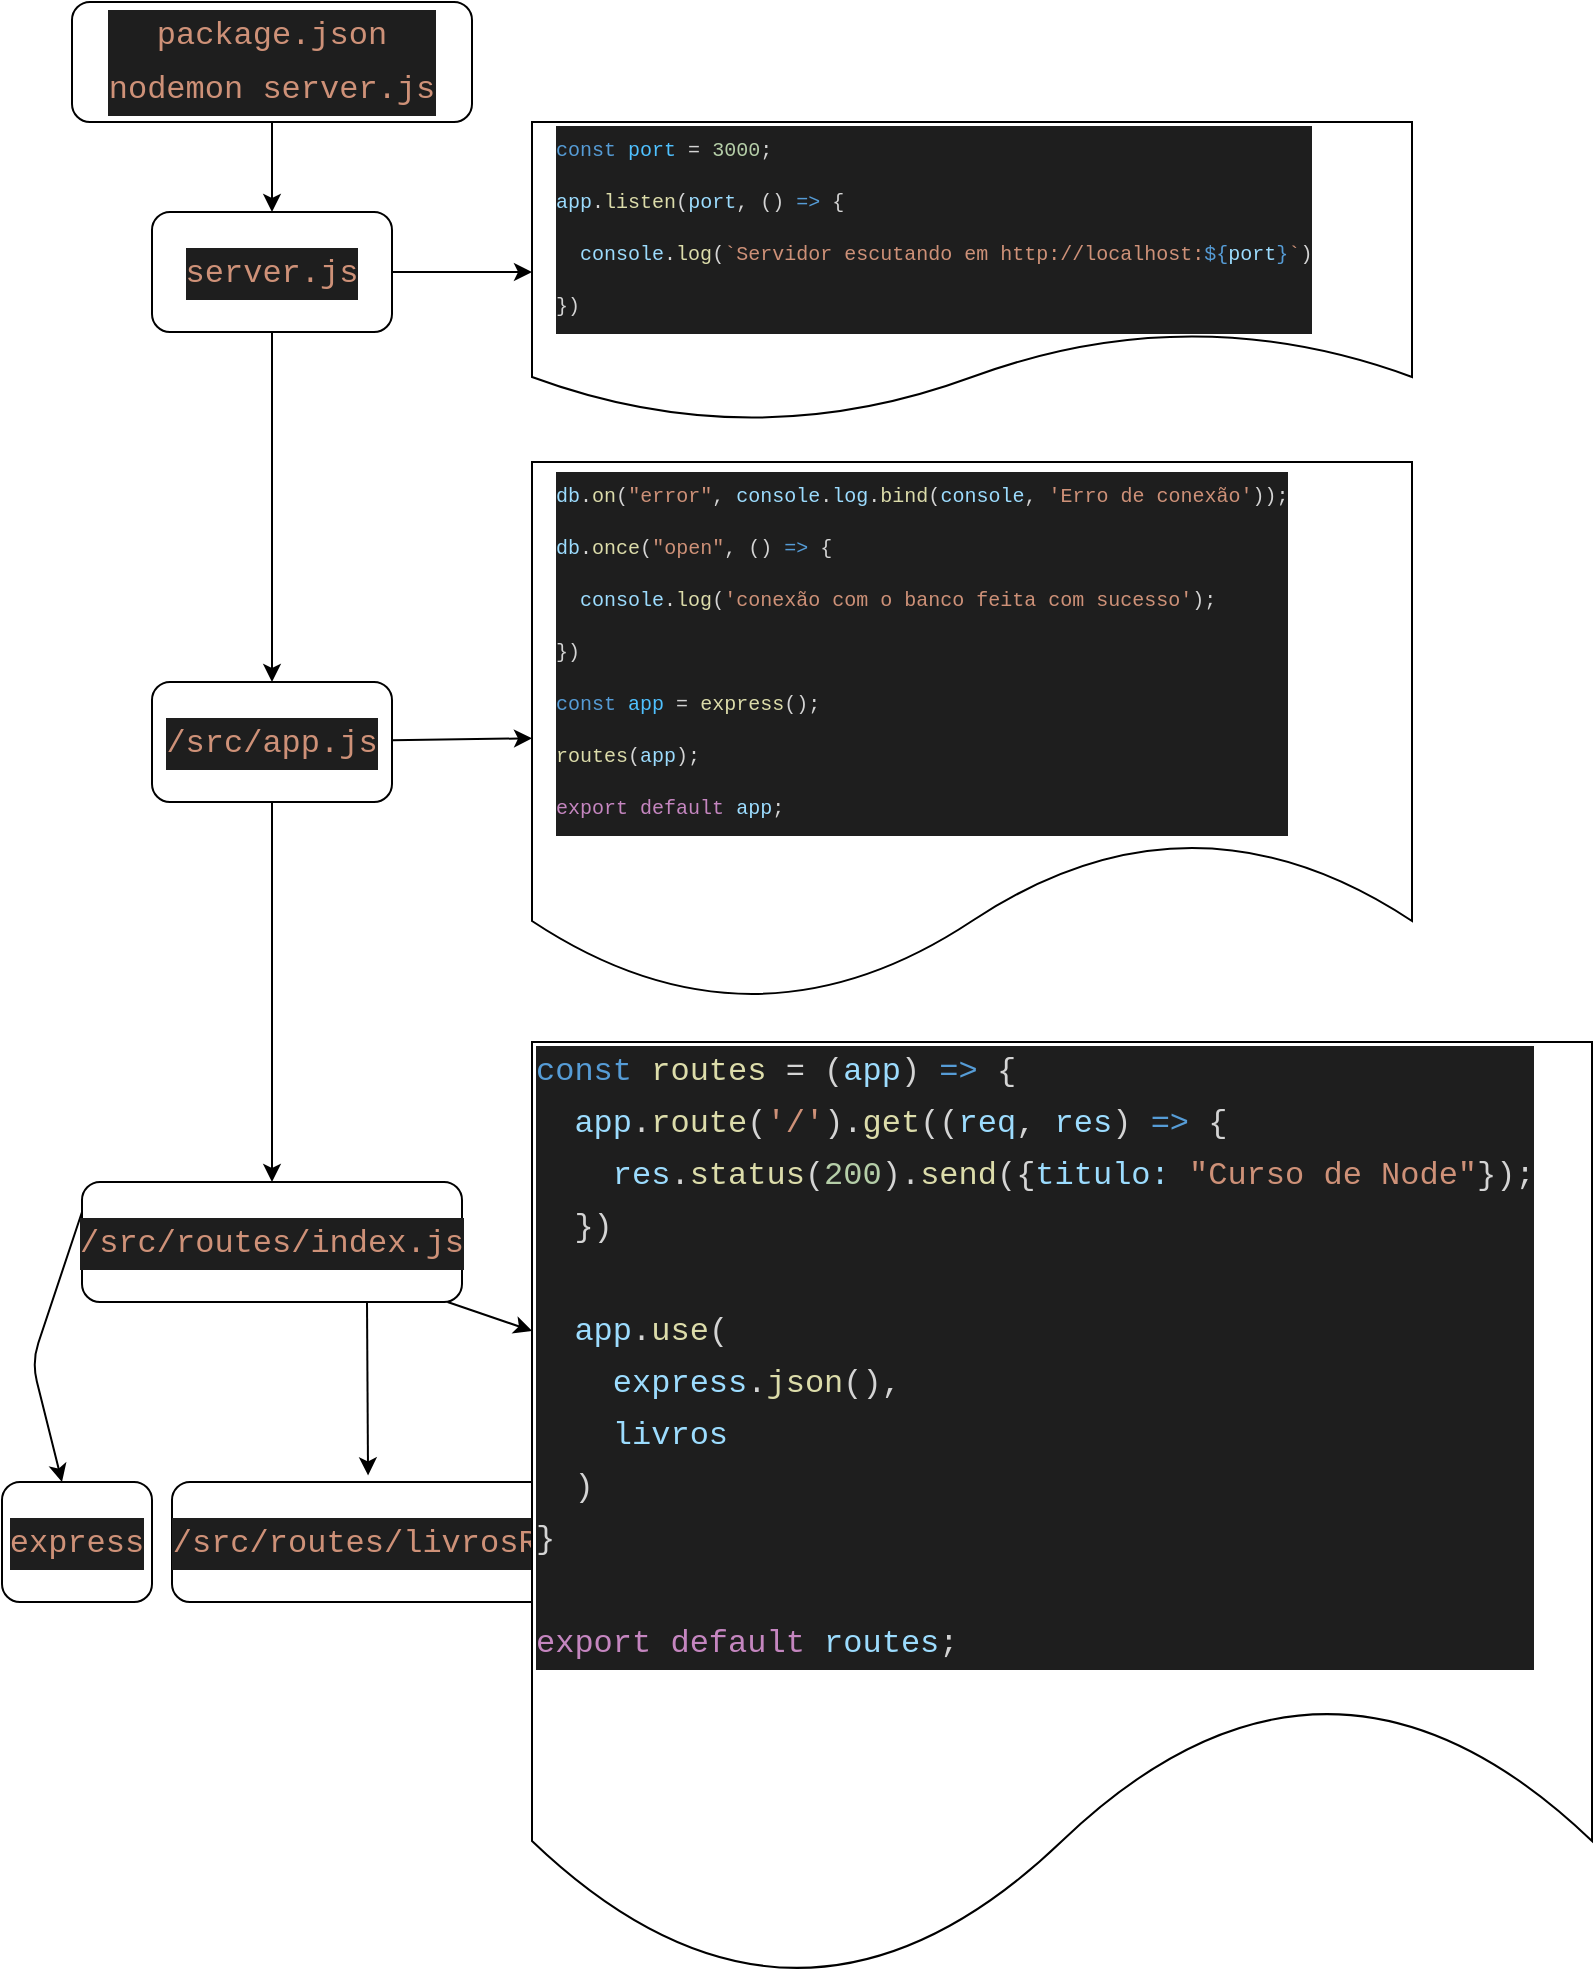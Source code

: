<mxfile>
    <diagram id="XgIC--hMKknNDpsjKz-m" name="Page-1">
        <mxGraphModel dx="1490" dy="1238" grid="1" gridSize="10" guides="1" tooltips="1" connect="1" arrows="1" fold="1" page="1" pageScale="1" pageWidth="850" pageHeight="1100" math="0" shadow="0">
            <root>
                <mxCell id="0"/>
                <mxCell id="1" parent="0"/>
                <mxCell id="4" value="" style="edgeStyle=none;html=1;" edge="1" parent="1" source="2" target="3">
                    <mxGeometry relative="1" as="geometry"/>
                </mxCell>
                <mxCell id="6" value="" style="edgeStyle=none;html=1;" edge="1" parent="1" source="5" target="2">
                    <mxGeometry relative="1" as="geometry"/>
                </mxCell>
                <mxCell id="8" value="" style="edgeStyle=none;html=1;" edge="1" parent="1" source="2" target="7">
                    <mxGeometry relative="1" as="geometry"/>
                </mxCell>
                <mxCell id="2" value="&lt;div style=&quot;color: rgb(212, 212, 212); background-color: rgb(30, 30, 30); font-family: &amp;quot;JetBrains Mono&amp;quot;, Consolas, &amp;quot;Courier New&amp;quot;, monospace; font-size: 16px; line-height: 26px;&quot;&gt;&lt;span style=&quot;color: #ce9178;&quot;&gt;server.js&lt;/span&gt;&lt;/div&gt;" style="rounded=1;whiteSpace=wrap;html=1;" vertex="1" parent="1">
                    <mxGeometry x="90" y="115" width="120" height="60" as="geometry"/>
                </mxCell>
                <mxCell id="10" value="" style="edgeStyle=none;html=1;fontSize=10;" edge="1" parent="1" source="3" target="9">
                    <mxGeometry relative="1" as="geometry"/>
                </mxCell>
                <mxCell id="14" value="" style="edgeStyle=none;html=1;fontSize=10;" edge="1" parent="1" source="3" target="13">
                    <mxGeometry relative="1" as="geometry"/>
                </mxCell>
                <mxCell id="3" value="&lt;div style=&quot;color: rgb(212, 212, 212); background-color: rgb(30, 30, 30); font-family: &amp;quot;JetBrains Mono&amp;quot;, Consolas, &amp;quot;Courier New&amp;quot;, monospace; font-size: 16px; line-height: 26px;&quot;&gt;&lt;span style=&quot;color: #ce9178;&quot;&gt;/src/app.js&lt;/span&gt;&lt;/div&gt;" style="whiteSpace=wrap;html=1;rounded=1;" vertex="1" parent="1">
                    <mxGeometry x="90" y="350" width="120" height="60" as="geometry"/>
                </mxCell>
                <mxCell id="5" value="&lt;div style=&quot;background-color: rgb(30, 30, 30); line-height: 26px;&quot;&gt;&lt;font face=&quot;JetBrains Mono, Consolas, Courier New, monospace&quot; color=&quot;#ce9178&quot;&gt;&lt;span style=&quot;font-size: 16px;&quot;&gt;package.json&lt;/span&gt;&lt;/font&gt;&lt;br&gt;&lt;/div&gt;&lt;div style=&quot;background-color: rgb(30, 30, 30); line-height: 26px;&quot;&gt;&lt;div style=&quot;color: rgb(212, 212, 212); font-family: &amp;quot;JetBrains Mono&amp;quot;, Consolas, &amp;quot;Courier New&amp;quot;, monospace; font-size: 16px; line-height: 26px;&quot;&gt;&lt;span style=&quot;color: #ce9178;&quot;&gt;nodemon server.js&lt;/span&gt;&lt;/div&gt;&lt;/div&gt;" style="rounded=1;whiteSpace=wrap;html=1;" vertex="1" parent="1">
                    <mxGeometry x="50" y="10" width="200" height="60" as="geometry"/>
                </mxCell>
                <mxCell id="7" value="&lt;div style=&quot;color: rgb(212, 212, 212); background-color: rgb(30, 30, 30); font-family: &amp;quot;JetBrains Mono&amp;quot;, Consolas, &amp;quot;Courier New&amp;quot;, monospace; font-size: 10px; line-height: 26px;&quot;&gt;&lt;div style=&quot;font-size: 10px;&quot;&gt;&lt;span style=&quot;color: rgb(86, 156, 214); font-size: 10px;&quot;&gt;const&lt;/span&gt; &lt;span style=&quot;color: rgb(79, 193, 255); font-size: 10px;&quot;&gt;port&lt;/span&gt; = &lt;span style=&quot;color: rgb(181, 206, 168); font-size: 10px;&quot;&gt;3000&lt;/span&gt;;&lt;/div&gt;&lt;div style=&quot;font-size: 10px;&quot;&gt;&lt;span style=&quot;color: rgb(156, 220, 254); font-size: 10px;&quot;&gt;app&lt;/span&gt;.&lt;span style=&quot;color: rgb(220, 220, 170); font-size: 10px;&quot;&gt;listen&lt;/span&gt;(&lt;span style=&quot;color: rgb(156, 220, 254); font-size: 10px;&quot;&gt;port&lt;/span&gt;, () &lt;span style=&quot;color: rgb(86, 156, 214); font-size: 10px;&quot;&gt;=&amp;gt;&lt;/span&gt; {&lt;/div&gt;&lt;div style=&quot;font-size: 10px;&quot;&gt;&amp;nbsp; &lt;span style=&quot;color: rgb(156, 220, 254); font-size: 10px;&quot;&gt;console&lt;/span&gt;.&lt;span style=&quot;color: rgb(220, 220, 170); font-size: 10px;&quot;&gt;log&lt;/span&gt;(&lt;span style=&quot;color: rgb(206, 145, 120); font-size: 10px;&quot;&gt;`Servidor escutando em http://localhost:&lt;/span&gt;&lt;span style=&quot;color: rgb(86, 156, 214); font-size: 10px;&quot;&gt;${&lt;/span&gt;&lt;span style=&quot;color: rgb(156, 220, 254); font-size: 10px;&quot;&gt;port&lt;/span&gt;&lt;span style=&quot;color: rgb(86, 156, 214); font-size: 10px;&quot;&gt;}&lt;/span&gt;&lt;span style=&quot;color: rgb(206, 145, 120); font-size: 10px;&quot;&gt;`&lt;/span&gt;)&lt;/div&gt;&lt;div style=&quot;font-size: 10px;&quot;&gt;})&lt;/div&gt;&lt;/div&gt;" style="shape=document;whiteSpace=wrap;html=1;boundedLbl=1;rounded=1;align=left;fontSize=10;spacingLeft=10;" vertex="1" parent="1">
                    <mxGeometry x="280" y="70" width="440" height="150" as="geometry"/>
                </mxCell>
                <mxCell id="18" value="" style="edgeStyle=none;html=1;fontSize=10;exitX=0;exitY=0.25;exitDx=0;exitDy=0;" edge="1" parent="1" source="9" target="17">
                    <mxGeometry relative="1" as="geometry">
                        <Array as="points">
                            <mxPoint x="30" y="690"/>
                        </Array>
                    </mxGeometry>
                </mxCell>
                <mxCell id="20" value="" style="edgeStyle=none;html=1;fontSize=10;exitX=0.75;exitY=1;exitDx=0;exitDy=0;entryX=0.377;entryY=-0.055;entryDx=0;entryDy=0;entryPerimeter=0;" edge="1" parent="1" source="9" target="19">
                    <mxGeometry relative="1" as="geometry"/>
                </mxCell>
                <mxCell id="22" value="" style="edgeStyle=none;html=1;fontSize=10;" edge="1" parent="1" source="9" target="21">
                    <mxGeometry relative="1" as="geometry"/>
                </mxCell>
                <mxCell id="9" value="&lt;div style=&quot;color: rgb(212, 212, 212); background-color: rgb(30, 30, 30); font-family: &amp;quot;JetBrains Mono&amp;quot;, Consolas, &amp;quot;Courier New&amp;quot;, monospace; font-size: 16px; line-height: 26px;&quot;&gt;&lt;div style=&quot;line-height: 26px;&quot;&gt;&lt;span style=&quot;color: #ce9178;&quot;&gt;/src/routes/index.js&lt;/span&gt;&lt;/div&gt;&lt;/div&gt;" style="whiteSpace=wrap;html=1;rounded=1;" vertex="1" parent="1">
                    <mxGeometry x="55" y="600" width="190" height="60" as="geometry"/>
                </mxCell>
                <mxCell id="13" value="&lt;div style=&quot;color: rgb(212, 212, 212); background-color: rgb(30, 30, 30); font-family: &amp;quot;JetBrains Mono&amp;quot;, Consolas, &amp;quot;Courier New&amp;quot;, monospace; font-size: 10px; line-height: 26px;&quot;&gt;&lt;div style=&quot;font-size: 10px;&quot;&gt;&lt;span style=&quot;color: rgb(156, 220, 254); font-size: 10px;&quot;&gt;db&lt;/span&gt;.&lt;span style=&quot;color: rgb(220, 220, 170); font-size: 10px;&quot;&gt;on&lt;/span&gt;(&lt;span style=&quot;color: rgb(206, 145, 120); font-size: 10px;&quot;&gt;&quot;error&quot;&lt;/span&gt;, &lt;span style=&quot;color: rgb(156, 220, 254); font-size: 10px;&quot;&gt;console&lt;/span&gt;.&lt;span style=&quot;color: rgb(156, 220, 254); font-size: 10px;&quot;&gt;log&lt;/span&gt;.&lt;span style=&quot;color: rgb(220, 220, 170); font-size: 10px;&quot;&gt;bind&lt;/span&gt;(&lt;span style=&quot;color: rgb(156, 220, 254); font-size: 10px;&quot;&gt;console&lt;/span&gt;, &lt;span style=&quot;color: rgb(206, 145, 120); font-size: 10px;&quot;&gt;'Erro de conexão'&lt;/span&gt;));&lt;/div&gt;&lt;div style=&quot;font-size: 10px;&quot;&gt;&lt;span style=&quot;color: rgb(156, 220, 254); font-size: 10px;&quot;&gt;db&lt;/span&gt;.&lt;span style=&quot;color: rgb(220, 220, 170); font-size: 10px;&quot;&gt;once&lt;/span&gt;(&lt;span style=&quot;color: rgb(206, 145, 120); font-size: 10px;&quot;&gt;&quot;open&quot;&lt;/span&gt;, () &lt;span style=&quot;color: rgb(86, 156, 214); font-size: 10px;&quot;&gt;=&amp;gt;&lt;/span&gt; {&lt;/div&gt;&lt;div style=&quot;font-size: 10px;&quot;&gt;&amp;nbsp; &lt;span style=&quot;color: rgb(156, 220, 254); font-size: 10px;&quot;&gt;console&lt;/span&gt;.&lt;span style=&quot;color: rgb(220, 220, 170); font-size: 10px;&quot;&gt;log&lt;/span&gt;(&lt;span style=&quot;color: rgb(206, 145, 120); font-size: 10px;&quot;&gt;'conexão com o banco feita com sucesso'&lt;/span&gt;);&lt;/div&gt;&lt;div style=&quot;font-size: 10px;&quot;&gt;})&lt;/div&gt;&lt;div style=&quot;font-size: 10px;&quot;&gt;&lt;span style=&quot;color: rgb(86, 156, 214);&quot;&gt;const&lt;/span&gt; &lt;span style=&quot;color: rgb(79, 193, 255);&quot;&gt;app&lt;/span&gt; = &lt;span style=&quot;color: rgb(220, 220, 170);&quot;&gt;express&lt;/span&gt;();&lt;/div&gt;&lt;div style=&quot;font-size: 10px;&quot;&gt;&lt;span style=&quot;color: rgb(220, 220, 170); font-size: 10px;&quot;&gt;routes&lt;/span&gt;(&lt;span style=&quot;color: rgb(156, 220, 254); font-size: 10px;&quot;&gt;app&lt;/span&gt;);&lt;/div&gt;&lt;div style=&quot;font-size: 10px;&quot;&gt;&lt;span style=&quot;color: rgb(197, 134, 192); font-size: 10px;&quot;&gt;export&lt;/span&gt; &lt;span style=&quot;color: rgb(197, 134, 192); font-size: 10px;&quot;&gt;default&lt;/span&gt; &lt;span style=&quot;color: rgb(156, 220, 254); font-size: 10px;&quot;&gt;app&lt;/span&gt;;&lt;/div&gt;&lt;/div&gt;" style="shape=document;whiteSpace=wrap;html=1;boundedLbl=1;rounded=1;align=left;fontSize=10;spacingLeft=10;shadow=0;" vertex="1" parent="1">
                    <mxGeometry x="280" y="240" width="440" height="270" as="geometry"/>
                </mxCell>
                <mxCell id="17" value="&lt;div style=&quot;color: rgb(212, 212, 212); background-color: rgb(30, 30, 30); font-family: &amp;quot;JetBrains Mono&amp;quot;, Consolas, &amp;quot;Courier New&amp;quot;, monospace; font-size: 16px; line-height: 26px;&quot;&gt;&lt;div style=&quot;line-height: 26px;&quot;&gt;&lt;span style=&quot;color: #ce9178;&quot;&gt;express&lt;/span&gt;&lt;/div&gt;&lt;/div&gt;" style="whiteSpace=wrap;html=1;rounded=1;" vertex="1" parent="1">
                    <mxGeometry x="15" y="750" width="75" height="60" as="geometry"/>
                </mxCell>
                <mxCell id="19" value="&lt;div style=&quot;background-color: rgb(30, 30, 30); line-height: 26px; font-size: 16px; font-family: &amp;quot;JetBrains Mono&amp;quot;, Consolas, &amp;quot;Courier New&amp;quot;, monospace; color: rgb(212, 212, 212);&quot;&gt;&lt;div style=&quot;line-height: 26px;&quot;&gt;&lt;span style=&quot;color: #ce9178;&quot;&gt;/src/routes/&lt;/span&gt;&lt;span style=&quot;color: rgb(206, 145, 120);&quot;&gt;livrosRoutes.js&lt;/span&gt;&lt;br&gt;&lt;/div&gt;&lt;/div&gt;" style="whiteSpace=wrap;html=1;rounded=1;" vertex="1" parent="1">
                    <mxGeometry x="100" y="750" width="260" height="60" as="geometry"/>
                </mxCell>
                <mxCell id="21" value="&#10;&lt;div style=&quot;color: rgb(212, 212, 212); background-color: rgb(30, 30, 30); font-family: &amp;quot;JetBrains Mono&amp;quot;, Consolas, &amp;quot;Courier New&amp;quot;, monospace; font-weight: normal; font-size: 16px; line-height: 26px;&quot;&gt;&lt;div&gt;&lt;span style=&quot;color: #569cd6;&quot;&gt;const&lt;/span&gt;&lt;span style=&quot;color: #d4d4d4;&quot;&gt; &lt;/span&gt;&lt;span style=&quot;color: #dcdcaa;&quot;&gt;routes&lt;/span&gt;&lt;span style=&quot;color: #d4d4d4;&quot;&gt; = (&lt;/span&gt;&lt;span style=&quot;color: #9cdcfe;&quot;&gt;app&lt;/span&gt;&lt;span style=&quot;color: #d4d4d4;&quot;&gt;) &lt;/span&gt;&lt;span style=&quot;color: #569cd6;&quot;&gt;=&amp;gt;&lt;/span&gt;&lt;span style=&quot;color: #d4d4d4;&quot;&gt; {&lt;/span&gt;&lt;/div&gt;&lt;div&gt;&lt;span style=&quot;color: #d4d4d4;&quot;&gt;&amp;nbsp; &lt;/span&gt;&lt;span style=&quot;color: #9cdcfe;&quot;&gt;app&lt;/span&gt;&lt;span style=&quot;color: #d4d4d4;&quot;&gt;.&lt;/span&gt;&lt;span style=&quot;color: #dcdcaa;&quot;&gt;route&lt;/span&gt;&lt;span style=&quot;color: #d4d4d4;&quot;&gt;(&lt;/span&gt;&lt;span style=&quot;color: #ce9178;&quot;&gt;'/'&lt;/span&gt;&lt;span style=&quot;color: #d4d4d4;&quot;&gt;).&lt;/span&gt;&lt;span style=&quot;color: #dcdcaa;&quot;&gt;get&lt;/span&gt;&lt;span style=&quot;color: #d4d4d4;&quot;&gt;((&lt;/span&gt;&lt;span style=&quot;color: #9cdcfe;&quot;&gt;req&lt;/span&gt;&lt;span style=&quot;color: #d4d4d4;&quot;&gt;, &lt;/span&gt;&lt;span style=&quot;color: #9cdcfe;&quot;&gt;res&lt;/span&gt;&lt;span style=&quot;color: #d4d4d4;&quot;&gt;) &lt;/span&gt;&lt;span style=&quot;color: #569cd6;&quot;&gt;=&amp;gt;&lt;/span&gt;&lt;span style=&quot;color: #d4d4d4;&quot;&gt; {&lt;/span&gt;&lt;/div&gt;&lt;div&gt;&lt;span style=&quot;color: #d4d4d4;&quot;&gt;&amp;nbsp; &amp;nbsp; &lt;/span&gt;&lt;span style=&quot;color: #9cdcfe;&quot;&gt;res&lt;/span&gt;&lt;span style=&quot;color: #d4d4d4;&quot;&gt;.&lt;/span&gt;&lt;span style=&quot;color: #dcdcaa;&quot;&gt;status&lt;/span&gt;&lt;span style=&quot;color: #d4d4d4;&quot;&gt;(&lt;/span&gt;&lt;span style=&quot;color: #b5cea8;&quot;&gt;200&lt;/span&gt;&lt;span style=&quot;color: #d4d4d4;&quot;&gt;).&lt;/span&gt;&lt;span style=&quot;color: #dcdcaa;&quot;&gt;send&lt;/span&gt;&lt;span style=&quot;color: #d4d4d4;&quot;&gt;({&lt;/span&gt;&lt;span style=&quot;color: #9cdcfe;&quot;&gt;titulo:&lt;/span&gt;&lt;span style=&quot;color: #d4d4d4;&quot;&gt; &lt;/span&gt;&lt;span style=&quot;color: #ce9178;&quot;&gt;&quot;Curso de Node&quot;&lt;/span&gt;&lt;span style=&quot;color: #d4d4d4;&quot;&gt;});&lt;/span&gt;&lt;/div&gt;&lt;div&gt;&lt;span style=&quot;color: #d4d4d4;&quot;&gt;&amp;nbsp; })&lt;/span&gt;&lt;/div&gt;&lt;br&gt;&lt;div&gt;&lt;span style=&quot;color: #d4d4d4;&quot;&gt;&amp;nbsp; &lt;/span&gt;&lt;span style=&quot;color: #9cdcfe;&quot;&gt;app&lt;/span&gt;&lt;span style=&quot;color: #d4d4d4;&quot;&gt;.&lt;/span&gt;&lt;span style=&quot;color: #dcdcaa;&quot;&gt;use&lt;/span&gt;&lt;span style=&quot;color: #d4d4d4;&quot;&gt;(&lt;/span&gt;&lt;/div&gt;&lt;div&gt;&lt;span style=&quot;color: #d4d4d4;&quot;&gt;&amp;nbsp; &amp;nbsp; &lt;/span&gt;&lt;span style=&quot;color: #9cdcfe;&quot;&gt;express&lt;/span&gt;&lt;span style=&quot;color: #d4d4d4;&quot;&gt;.&lt;/span&gt;&lt;span style=&quot;color: #dcdcaa;&quot;&gt;json&lt;/span&gt;&lt;span style=&quot;color: #d4d4d4;&quot;&gt;(),&lt;/span&gt;&lt;/div&gt;&lt;div&gt;&lt;span style=&quot;color: #d4d4d4;&quot;&gt;&amp;nbsp; &amp;nbsp; &lt;/span&gt;&lt;span style=&quot;color: #9cdcfe;&quot;&gt;livros&lt;/span&gt;&lt;/div&gt;&lt;div&gt;&lt;span style=&quot;color: #d4d4d4;&quot;&gt;&amp;nbsp; )&lt;/span&gt;&lt;/div&gt;&lt;div&gt;&lt;span style=&quot;color: #d4d4d4;&quot;&gt;}&lt;/span&gt;&lt;/div&gt;&lt;br&gt;&lt;div&gt;&lt;span style=&quot;color: #c586c0;&quot;&gt;export&lt;/span&gt;&lt;span style=&quot;color: #d4d4d4;&quot;&gt; &lt;/span&gt;&lt;span style=&quot;color: #c586c0;&quot;&gt;default&lt;/span&gt;&lt;span style=&quot;color: #d4d4d4;&quot;&gt; &lt;/span&gt;&lt;span style=&quot;color: #9cdcfe;&quot;&gt;routes&lt;/span&gt;&lt;span style=&quot;color: #d4d4d4;&quot;&gt;;&lt;/span&gt;&lt;/div&gt;&lt;/div&gt;&#10;&#10;" style="shape=document;whiteSpace=wrap;html=1;boundedLbl=1;rounded=1;align=left;" vertex="1" parent="1">
                    <mxGeometry x="280" y="530" width="530" height="470" as="geometry"/>
                </mxCell>
            </root>
        </mxGraphModel>
    </diagram>
</mxfile>